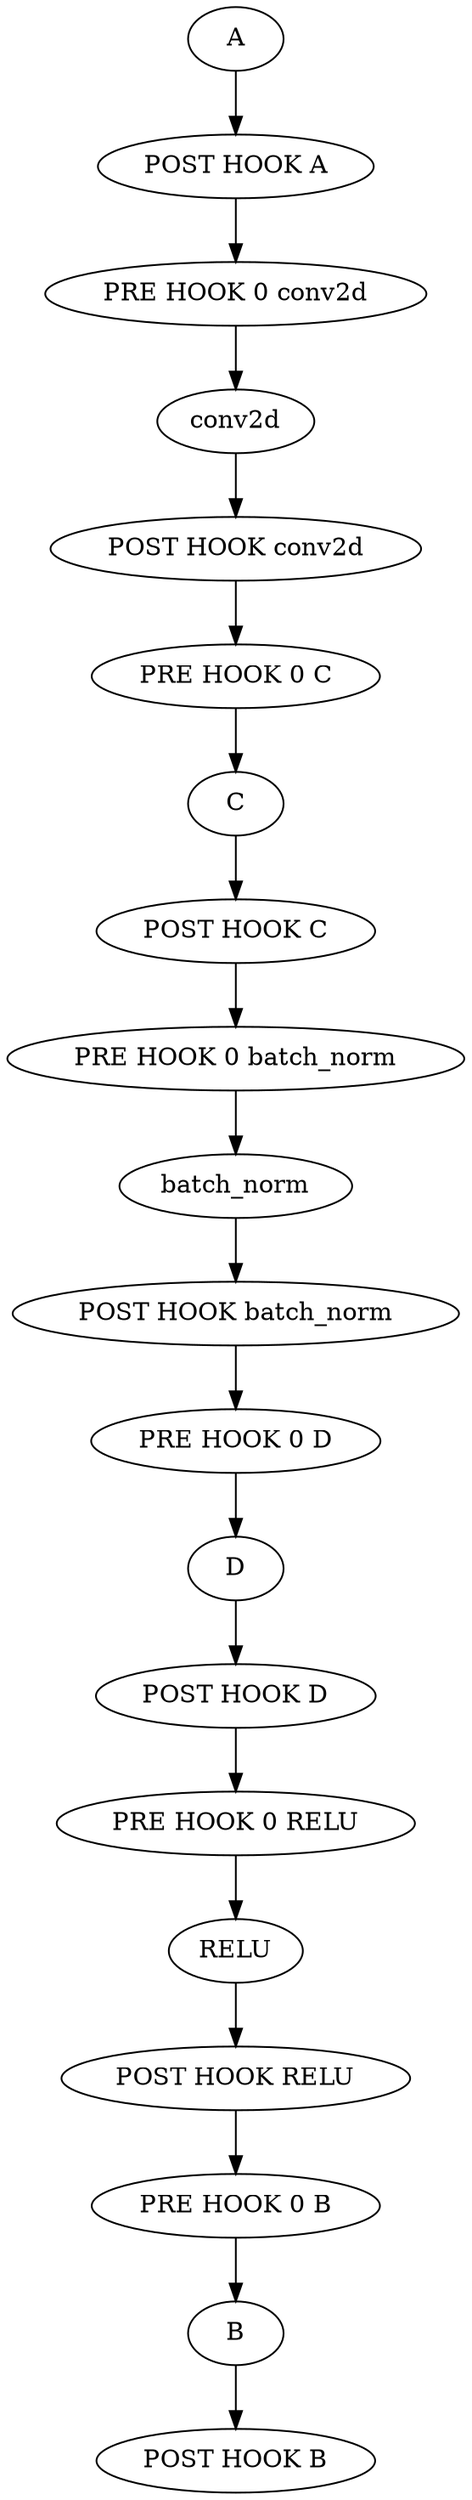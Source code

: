 strict digraph  {
conv2d [associated_ip_node_keys="{'POST HOOK conv2d', 'PRE HOOK 0 conv2d'}", node_type="InsertionPointGraphNodeType.OPERATOR", op_meta=None, regular_node_ref="{'op_exec_context': <nncf.dynamic_graph.graph.OperationExecutionContext object at 0x7f9e5bcd5810>}"];
batch_norm [associated_ip_node_keys="{'POST HOOK batch_norm', 'PRE HOOK 0 batch_norm'}", node_type="InsertionPointGraphNodeType.OPERATOR", op_meta=None, regular_node_ref="{'op_exec_context': <nncf.dynamic_graph.graph.OperationExecutionContext object at 0x7f9e5bcd5b10>}"];
RELU [associated_ip_node_keys="{'PRE HOOK 0 RELU', 'POST HOOK RELU'}", node_type="InsertionPointGraphNodeType.OPERATOR", op_meta=None, regular_node_ref="{'op_exec_context': <nncf.dynamic_graph.graph.OperationExecutionContext object at 0x7f9e5bcd5dd0>}"];
A [associated_ip_node_keys="{'POST HOOK A'}", node_type="InsertionPointGraphNodeType.OPERATOR", op_meta=None, regular_node_ref="{'op_exec_context': <nncf.dynamic_graph.graph.OperationExecutionContext object at 0x7f9e5bcd90d0>}"];
B [associated_ip_node_keys="{'PRE HOOK 0 B', 'POST HOOK B'}", node_type="InsertionPointGraphNodeType.OPERATOR", op_meta=None, regular_node_ref="{'op_exec_context': <nncf.dynamic_graph.graph.OperationExecutionContext object at 0x7f9e5bcd9390>}"];
C [associated_ip_node_keys="{'POST HOOK C', 'PRE HOOK 0 C'}", node_type="InsertionPointGraphNodeType.OPERATOR", op_meta=None, regular_node_ref="{'op_exec_context': <nncf.dynamic_graph.graph.OperationExecutionContext object at 0x7f9e5bcd9650>}"];
D [associated_ip_node_keys="{'PRE HOOK 0 D', 'POST HOOK D'}", node_type="InsertionPointGraphNodeType.OPERATOR", op_meta=None, regular_node_ref="{'op_exec_context': <nncf.dynamic_graph.graph.OperationExecutionContext object at 0x7f9e5bcd9910>}"];
"PRE HOOK 0 conv2d" [insertion_point_data="TargetType.OPERATOR_PRE_HOOK 0 /conv2d_0", node_type="InsertionPointGraphNodeType.INSERTION_POINT"];
"POST HOOK conv2d" [insertion_point_data="TargetType.OPERATOR_POST_HOOK /conv2d_0", node_type="InsertionPointGraphNodeType.INSERTION_POINT"];
"PRE HOOK 0 batch_norm" [insertion_point_data="TargetType.OPERATOR_PRE_HOOK 0 /batch_norm_0", node_type="InsertionPointGraphNodeType.INSERTION_POINT"];
"POST HOOK batch_norm" [insertion_point_data="TargetType.OPERATOR_POST_HOOK /batch_norm_0", node_type="InsertionPointGraphNodeType.INSERTION_POINT"];
"PRE HOOK 0 RELU" [insertion_point_data="TargetType.OPERATOR_PRE_HOOK 0 /RELU_0", node_type="InsertionPointGraphNodeType.INSERTION_POINT"];
"POST HOOK RELU" [insertion_point_data="TargetType.OPERATOR_POST_HOOK /RELU_0", node_type="InsertionPointGraphNodeType.INSERTION_POINT"];
"POST HOOK A" [insertion_point_data="TargetType.OPERATOR_POST_HOOK /A_0", node_type="InsertionPointGraphNodeType.INSERTION_POINT"];
"PRE HOOK 0 B" [insertion_point_data="TargetType.OPERATOR_PRE_HOOK 0 /B_0", node_type="InsertionPointGraphNodeType.INSERTION_POINT"];
"POST HOOK B" [insertion_point_data="TargetType.OPERATOR_POST_HOOK /B_0", node_type="InsertionPointGraphNodeType.INSERTION_POINT"];
"PRE HOOK 0 C" [insertion_point_data="TargetType.OPERATOR_PRE_HOOK 0 /C_0", node_type="InsertionPointGraphNodeType.INSERTION_POINT"];
"POST HOOK C" [insertion_point_data="TargetType.OPERATOR_POST_HOOK /C_0", node_type="InsertionPointGraphNodeType.INSERTION_POINT"];
"PRE HOOK 0 D" [insertion_point_data="TargetType.OPERATOR_PRE_HOOK 0 /D_0", node_type="InsertionPointGraphNodeType.INSERTION_POINT"];
"POST HOOK D" [insertion_point_data="TargetType.OPERATOR_POST_HOOK /D_0", node_type="InsertionPointGraphNodeType.INSERTION_POINT"];
conv2d -> "POST HOOK conv2d";
batch_norm -> "POST HOOK batch_norm";
RELU -> "POST HOOK RELU";
A -> "POST HOOK A";
B -> "POST HOOK B";
C -> "POST HOOK C";
D -> "POST HOOK D";
"PRE HOOK 0 conv2d" -> conv2d;
"POST HOOK conv2d" -> "PRE HOOK 0 C";
"PRE HOOK 0 batch_norm" -> batch_norm;
"POST HOOK batch_norm" -> "PRE HOOK 0 D";
"PRE HOOK 0 RELU" -> RELU;
"POST HOOK RELU" -> "PRE HOOK 0 B";
"POST HOOK A" -> "PRE HOOK 0 conv2d";
"PRE HOOK 0 B" -> B;
"PRE HOOK 0 C" -> C;
"POST HOOK C" -> "PRE HOOK 0 batch_norm";
"PRE HOOK 0 D" -> D;
"POST HOOK D" -> "PRE HOOK 0 RELU";
}
